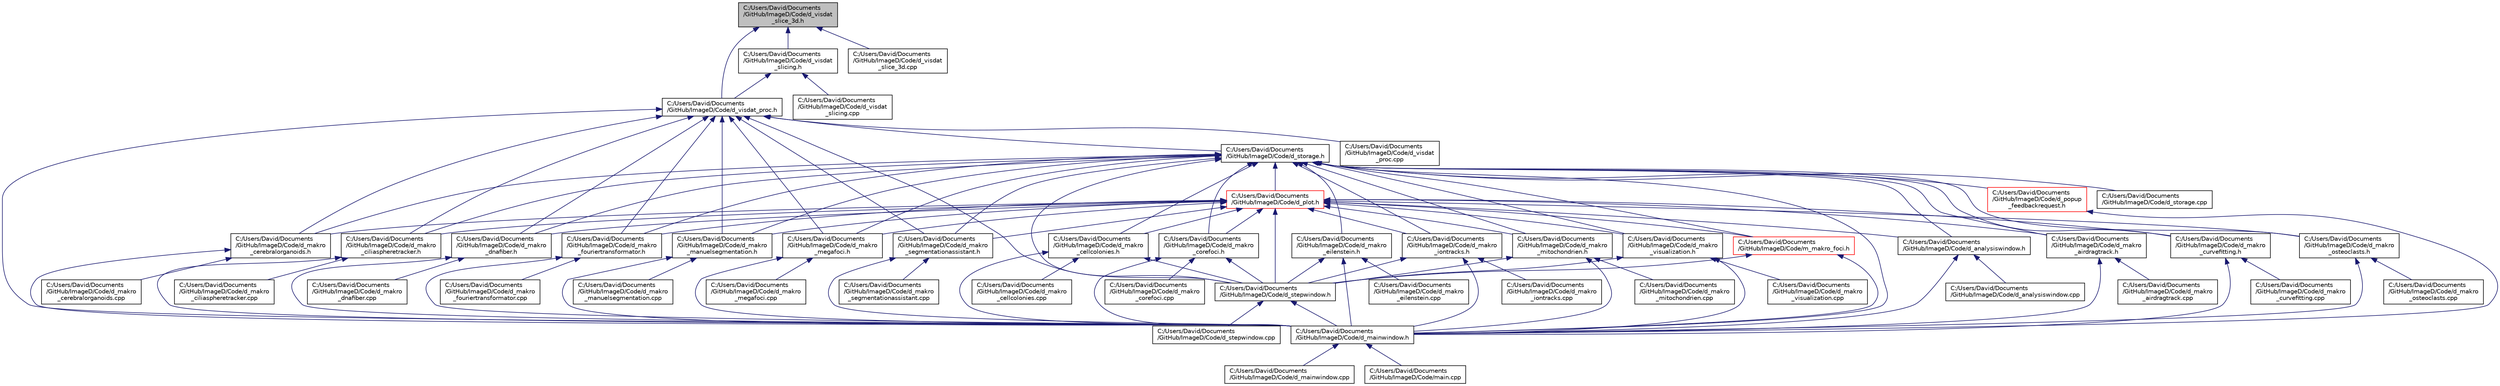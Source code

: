 digraph "C:/Users/David/Documents/GitHub/ImageD/Code/d_visdat_slice_3d.h"
{
 // LATEX_PDF_SIZE
  edge [fontname="Helvetica",fontsize="10",labelfontname="Helvetica",labelfontsize="10"];
  node [fontname="Helvetica",fontsize="10",shape=record];
  Node1 [label="C:/Users/David/Documents\l/GitHub/ImageD/Code/d_visdat\l_slice_3d.h",height=0.2,width=0.4,color="black", fillcolor="grey75", style="filled", fontcolor="black",tooltip=" "];
  Node1 -> Node2 [dir="back",color="midnightblue",fontsize="10",style="solid"];
  Node2 [label="C:/Users/David/Documents\l/GitHub/ImageD/Code/d_visdat_proc.h",height=0.2,width=0.4,color="black", fillcolor="white", style="filled",URL="$d__visdat__proc_8h.html",tooltip=" "];
  Node2 -> Node3 [dir="back",color="midnightblue",fontsize="10",style="solid"];
  Node3 [label="C:/Users/David/Documents\l/GitHub/ImageD/Code/d_mainwindow.h",height=0.2,width=0.4,color="black", fillcolor="white", style="filled",URL="$d__mainwindow_8h.html",tooltip=" "];
  Node3 -> Node4 [dir="back",color="midnightblue",fontsize="10",style="solid"];
  Node4 [label="C:/Users/David/Documents\l/GitHub/ImageD/Code/d_mainwindow.cpp",height=0.2,width=0.4,color="black", fillcolor="white", style="filled",URL="$d__mainwindow_8cpp.html",tooltip=" "];
  Node3 -> Node5 [dir="back",color="midnightblue",fontsize="10",style="solid"];
  Node5 [label="C:/Users/David/Documents\l/GitHub/ImageD/Code/main.cpp",height=0.2,width=0.4,color="black", fillcolor="white", style="filled",URL="$main_8cpp.html",tooltip=" "];
  Node2 -> Node6 [dir="back",color="midnightblue",fontsize="10",style="solid"];
  Node6 [label="C:/Users/David/Documents\l/GitHub/ImageD/Code/d_makro\l_cerebralorganoids.h",height=0.2,width=0.4,color="black", fillcolor="white", style="filled",URL="$d__makro__cerebralorganoids_8h.html",tooltip=" "];
  Node6 -> Node3 [dir="back",color="midnightblue",fontsize="10",style="solid"];
  Node6 -> Node7 [dir="back",color="midnightblue",fontsize="10",style="solid"];
  Node7 [label="C:/Users/David/Documents\l/GitHub/ImageD/Code/d_makro\l_cerebralorganoids.cpp",height=0.2,width=0.4,color="black", fillcolor="white", style="filled",URL="$d__makro__cerebralorganoids_8cpp.html",tooltip=" "];
  Node2 -> Node8 [dir="back",color="midnightblue",fontsize="10",style="solid"];
  Node8 [label="C:/Users/David/Documents\l/GitHub/ImageD/Code/d_makro\l_ciliaspheretracker.h",height=0.2,width=0.4,color="black", fillcolor="white", style="filled",URL="$d__makro__ciliaspheretracker_8h.html",tooltip=" "];
  Node8 -> Node3 [dir="back",color="midnightblue",fontsize="10",style="solid"];
  Node8 -> Node9 [dir="back",color="midnightblue",fontsize="10",style="solid"];
  Node9 [label="C:/Users/David/Documents\l/GitHub/ImageD/Code/d_makro\l_ciliaspheretracker.cpp",height=0.2,width=0.4,color="black", fillcolor="white", style="filled",URL="$d__makro__ciliaspheretracker_8cpp.html",tooltip=" "];
  Node2 -> Node10 [dir="back",color="midnightblue",fontsize="10",style="solid"];
  Node10 [label="C:/Users/David/Documents\l/GitHub/ImageD/Code/d_makro\l_dnafiber.h",height=0.2,width=0.4,color="black", fillcolor="white", style="filled",URL="$d__makro__dnafiber_8h.html",tooltip=" "];
  Node10 -> Node3 [dir="back",color="midnightblue",fontsize="10",style="solid"];
  Node10 -> Node11 [dir="back",color="midnightblue",fontsize="10",style="solid"];
  Node11 [label="C:/Users/David/Documents\l/GitHub/ImageD/Code/d_makro\l_dnafiber.cpp",height=0.2,width=0.4,color="black", fillcolor="white", style="filled",URL="$d__makro__dnafiber_8cpp.html",tooltip=" "];
  Node2 -> Node12 [dir="back",color="midnightblue",fontsize="10",style="solid"];
  Node12 [label="C:/Users/David/Documents\l/GitHub/ImageD/Code/d_makro\l_fouriertransformator.h",height=0.2,width=0.4,color="black", fillcolor="white", style="filled",URL="$d__makro__fouriertransformator_8h.html",tooltip=" "];
  Node12 -> Node3 [dir="back",color="midnightblue",fontsize="10",style="solid"];
  Node12 -> Node13 [dir="back",color="midnightblue",fontsize="10",style="solid"];
  Node13 [label="C:/Users/David/Documents\l/GitHub/ImageD/Code/d_makro\l_fouriertransformator.cpp",height=0.2,width=0.4,color="black", fillcolor="white", style="filled",URL="$d__makro__fouriertransformator_8cpp.html",tooltip=" "];
  Node2 -> Node14 [dir="back",color="midnightblue",fontsize="10",style="solid"];
  Node14 [label="C:/Users/David/Documents\l/GitHub/ImageD/Code/d_makro\l_manuelsegmentation.h",height=0.2,width=0.4,color="black", fillcolor="white", style="filled",URL="$d__makro__manuelsegmentation_8h.html",tooltip=" "];
  Node14 -> Node3 [dir="back",color="midnightblue",fontsize="10",style="solid"];
  Node14 -> Node15 [dir="back",color="midnightblue",fontsize="10",style="solid"];
  Node15 [label="C:/Users/David/Documents\l/GitHub/ImageD/Code/d_makro\l_manuelsegmentation.cpp",height=0.2,width=0.4,color="black", fillcolor="white", style="filled",URL="$d__makro__manuelsegmentation_8cpp.html",tooltip=" "];
  Node2 -> Node16 [dir="back",color="midnightblue",fontsize="10",style="solid"];
  Node16 [label="C:/Users/David/Documents\l/GitHub/ImageD/Code/d_makro\l_megafoci.h",height=0.2,width=0.4,color="black", fillcolor="white", style="filled",URL="$d__makro__megafoci_8h.html",tooltip=" "];
  Node16 -> Node3 [dir="back",color="midnightblue",fontsize="10",style="solid"];
  Node16 -> Node17 [dir="back",color="midnightblue",fontsize="10",style="solid"];
  Node17 [label="C:/Users/David/Documents\l/GitHub/ImageD/Code/d_makro\l_megafoci.cpp",height=0.2,width=0.4,color="black", fillcolor="white", style="filled",URL="$d__makro__megafoci_8cpp.html",tooltip=" "];
  Node2 -> Node18 [dir="back",color="midnightblue",fontsize="10",style="solid"];
  Node18 [label="C:/Users/David/Documents\l/GitHub/ImageD/Code/d_makro\l_segmentationassistant.h",height=0.2,width=0.4,color="black", fillcolor="white", style="filled",URL="$d__makro__segmentationassistant_8h.html",tooltip=" "];
  Node18 -> Node3 [dir="back",color="midnightblue",fontsize="10",style="solid"];
  Node18 -> Node19 [dir="back",color="midnightblue",fontsize="10",style="solid"];
  Node19 [label="C:/Users/David/Documents\l/GitHub/ImageD/Code/d_makro\l_segmentationassistant.cpp",height=0.2,width=0.4,color="black", fillcolor="white", style="filled",URL="$d__makro__segmentationassistant_8cpp.html",tooltip=" "];
  Node2 -> Node20 [dir="back",color="midnightblue",fontsize="10",style="solid"];
  Node20 [label="C:/Users/David/Documents\l/GitHub/ImageD/Code/d_stepwindow.h",height=0.2,width=0.4,color="black", fillcolor="white", style="filled",URL="$d__stepwindow_8h.html",tooltip=" "];
  Node20 -> Node3 [dir="back",color="midnightblue",fontsize="10",style="solid"];
  Node20 -> Node21 [dir="back",color="midnightblue",fontsize="10",style="solid"];
  Node21 [label="C:/Users/David/Documents\l/GitHub/ImageD/Code/d_stepwindow.cpp",height=0.2,width=0.4,color="black", fillcolor="white", style="filled",URL="$d__stepwindow_8cpp.html",tooltip=" "];
  Node2 -> Node22 [dir="back",color="midnightblue",fontsize="10",style="solid"];
  Node22 [label="C:/Users/David/Documents\l/GitHub/ImageD/Code/d_storage.h",height=0.2,width=0.4,color="black", fillcolor="white", style="filled",URL="$d__storage_8h.html",tooltip=" "];
  Node22 -> Node23 [dir="back",color="midnightblue",fontsize="10",style="solid"];
  Node23 [label="C:/Users/David/Documents\l/GitHub/ImageD/Code/d_analysiswindow.h",height=0.2,width=0.4,color="black", fillcolor="white", style="filled",URL="$d__analysiswindow_8h.html",tooltip=" "];
  Node23 -> Node24 [dir="back",color="midnightblue",fontsize="10",style="solid"];
  Node24 [label="C:/Users/David/Documents\l/GitHub/ImageD/Code/d_analysiswindow.cpp",height=0.2,width=0.4,color="black", fillcolor="white", style="filled",URL="$d__analysiswindow_8cpp.html",tooltip=" "];
  Node23 -> Node3 [dir="back",color="midnightblue",fontsize="10",style="solid"];
  Node22 -> Node3 [dir="back",color="midnightblue",fontsize="10",style="solid"];
  Node22 -> Node25 [dir="back",color="midnightblue",fontsize="10",style="solid"];
  Node25 [label="C:/Users/David/Documents\l/GitHub/ImageD/Code/d_makro\l_airdragtrack.h",height=0.2,width=0.4,color="black", fillcolor="white", style="filled",URL="$d__makro__airdragtrack_8h.html",tooltip=" "];
  Node25 -> Node3 [dir="back",color="midnightblue",fontsize="10",style="solid"];
  Node25 -> Node26 [dir="back",color="midnightblue",fontsize="10",style="solid"];
  Node26 [label="C:/Users/David/Documents\l/GitHub/ImageD/Code/d_makro\l_airdragtrack.cpp",height=0.2,width=0.4,color="black", fillcolor="white", style="filled",URL="$d__makro__airdragtrack_8cpp.html",tooltip=" "];
  Node22 -> Node27 [dir="back",color="midnightblue",fontsize="10",style="solid"];
  Node27 [label="C:/Users/David/Documents\l/GitHub/ImageD/Code/d_makro\l_cellcolonies.h",height=0.2,width=0.4,color="black", fillcolor="white", style="filled",URL="$d__makro__cellcolonies_8h.html",tooltip=" "];
  Node27 -> Node3 [dir="back",color="midnightblue",fontsize="10",style="solid"];
  Node27 -> Node28 [dir="back",color="midnightblue",fontsize="10",style="solid"];
  Node28 [label="C:/Users/David/Documents\l/GitHub/ImageD/Code/d_makro\l_cellcolonies.cpp",height=0.2,width=0.4,color="black", fillcolor="white", style="filled",URL="$d__makro__cellcolonies_8cpp.html",tooltip=" "];
  Node27 -> Node20 [dir="back",color="midnightblue",fontsize="10",style="solid"];
  Node22 -> Node6 [dir="back",color="midnightblue",fontsize="10",style="solid"];
  Node22 -> Node8 [dir="back",color="midnightblue",fontsize="10",style="solid"];
  Node22 -> Node29 [dir="back",color="midnightblue",fontsize="10",style="solid"];
  Node29 [label="C:/Users/David/Documents\l/GitHub/ImageD/Code/d_makro\l_corefoci.h",height=0.2,width=0.4,color="black", fillcolor="white", style="filled",URL="$d__makro__corefoci_8h.html",tooltip=" "];
  Node29 -> Node3 [dir="back",color="midnightblue",fontsize="10",style="solid"];
  Node29 -> Node30 [dir="back",color="midnightblue",fontsize="10",style="solid"];
  Node30 [label="C:/Users/David/Documents\l/GitHub/ImageD/Code/d_makro\l_corefoci.cpp",height=0.2,width=0.4,color="black", fillcolor="white", style="filled",URL="$d__makro__corefoci_8cpp.html",tooltip=" "];
  Node29 -> Node20 [dir="back",color="midnightblue",fontsize="10",style="solid"];
  Node22 -> Node31 [dir="back",color="midnightblue",fontsize="10",style="solid"];
  Node31 [label="C:/Users/David/Documents\l/GitHub/ImageD/Code/d_makro\l_curvefitting.h",height=0.2,width=0.4,color="black", fillcolor="white", style="filled",URL="$d__makro__curvefitting_8h.html",tooltip=" "];
  Node31 -> Node3 [dir="back",color="midnightblue",fontsize="10",style="solid"];
  Node31 -> Node32 [dir="back",color="midnightblue",fontsize="10",style="solid"];
  Node32 [label="C:/Users/David/Documents\l/GitHub/ImageD/Code/d_makro\l_curvefitting.cpp",height=0.2,width=0.4,color="black", fillcolor="white", style="filled",URL="$d__makro__curvefitting_8cpp.html",tooltip=" "];
  Node22 -> Node10 [dir="back",color="midnightblue",fontsize="10",style="solid"];
  Node22 -> Node33 [dir="back",color="midnightblue",fontsize="10",style="solid"];
  Node33 [label="C:/Users/David/Documents\l/GitHub/ImageD/Code/d_makro\l_eilenstein.h",height=0.2,width=0.4,color="black", fillcolor="white", style="filled",URL="$d__makro__eilenstein_8h.html",tooltip=" "];
  Node33 -> Node3 [dir="back",color="midnightblue",fontsize="10",style="solid"];
  Node33 -> Node34 [dir="back",color="midnightblue",fontsize="10",style="solid"];
  Node34 [label="C:/Users/David/Documents\l/GitHub/ImageD/Code/d_makro\l_eilenstein.cpp",height=0.2,width=0.4,color="black", fillcolor="white", style="filled",URL="$d__makro__eilenstein_8cpp.html",tooltip=" "];
  Node33 -> Node20 [dir="back",color="midnightblue",fontsize="10",style="solid"];
  Node22 -> Node12 [dir="back",color="midnightblue",fontsize="10",style="solid"];
  Node22 -> Node35 [dir="back",color="midnightblue",fontsize="10",style="solid"];
  Node35 [label="C:/Users/David/Documents\l/GitHub/ImageD/Code/d_makro\l_iontracks.h",height=0.2,width=0.4,color="black", fillcolor="white", style="filled",URL="$d__makro__iontracks_8h.html",tooltip=" "];
  Node35 -> Node3 [dir="back",color="midnightblue",fontsize="10",style="solid"];
  Node35 -> Node36 [dir="back",color="midnightblue",fontsize="10",style="solid"];
  Node36 [label="C:/Users/David/Documents\l/GitHub/ImageD/Code/d_makro\l_iontracks.cpp",height=0.2,width=0.4,color="black", fillcolor="white", style="filled",URL="$d__makro__iontracks_8cpp.html",tooltip=" "];
  Node35 -> Node20 [dir="back",color="midnightblue",fontsize="10",style="solid"];
  Node22 -> Node14 [dir="back",color="midnightblue",fontsize="10",style="solid"];
  Node22 -> Node16 [dir="back",color="midnightblue",fontsize="10",style="solid"];
  Node22 -> Node37 [dir="back",color="midnightblue",fontsize="10",style="solid"];
  Node37 [label="C:/Users/David/Documents\l/GitHub/ImageD/Code/d_makro\l_mitochondrien.h",height=0.2,width=0.4,color="black", fillcolor="white", style="filled",URL="$d__makro__mitochondrien_8h.html",tooltip=" "];
  Node37 -> Node3 [dir="back",color="midnightblue",fontsize="10",style="solid"];
  Node37 -> Node38 [dir="back",color="midnightblue",fontsize="10",style="solid"];
  Node38 [label="C:/Users/David/Documents\l/GitHub/ImageD/Code/d_makro\l_mitochondrien.cpp",height=0.2,width=0.4,color="black", fillcolor="white", style="filled",URL="$d__makro__mitochondrien_8cpp.html",tooltip=" "];
  Node37 -> Node20 [dir="back",color="midnightblue",fontsize="10",style="solid"];
  Node22 -> Node39 [dir="back",color="midnightblue",fontsize="10",style="solid"];
  Node39 [label="C:/Users/David/Documents\l/GitHub/ImageD/Code/d_makro\l_osteoclasts.h",height=0.2,width=0.4,color="black", fillcolor="white", style="filled",URL="$d__makro__osteoclasts_8h.html",tooltip=" "];
  Node39 -> Node3 [dir="back",color="midnightblue",fontsize="10",style="solid"];
  Node39 -> Node40 [dir="back",color="midnightblue",fontsize="10",style="solid"];
  Node40 [label="C:/Users/David/Documents\l/GitHub/ImageD/Code/d_makro\l_osteoclasts.cpp",height=0.2,width=0.4,color="black", fillcolor="white", style="filled",URL="$d__makro__osteoclasts_8cpp.html",tooltip=" "];
  Node22 -> Node18 [dir="back",color="midnightblue",fontsize="10",style="solid"];
  Node22 -> Node41 [dir="back",color="midnightblue",fontsize="10",style="solid"];
  Node41 [label="C:/Users/David/Documents\l/GitHub/ImageD/Code/d_makro\l_visualization.h",height=0.2,width=0.4,color="black", fillcolor="white", style="filled",URL="$d__makro__visualization_8h.html",tooltip=" "];
  Node41 -> Node3 [dir="back",color="midnightblue",fontsize="10",style="solid"];
  Node41 -> Node42 [dir="back",color="midnightblue",fontsize="10",style="solid"];
  Node42 [label="C:/Users/David/Documents\l/GitHub/ImageD/Code/d_makro\l_visualization.cpp",height=0.2,width=0.4,color="black", fillcolor="white", style="filled",URL="$d__makro__visualization_8cpp.html",tooltip=" "];
  Node41 -> Node20 [dir="back",color="midnightblue",fontsize="10",style="solid"];
  Node22 -> Node43 [dir="back",color="midnightblue",fontsize="10",style="solid"];
  Node43 [label="C:/Users/David/Documents\l/GitHub/ImageD/Code/d_plot.h",height=0.2,width=0.4,color="red", fillcolor="white", style="filled",URL="$d__plot_8h.html",tooltip=" "];
  Node43 -> Node23 [dir="back",color="midnightblue",fontsize="10",style="solid"];
  Node43 -> Node25 [dir="back",color="midnightblue",fontsize="10",style="solid"];
  Node43 -> Node27 [dir="back",color="midnightblue",fontsize="10",style="solid"];
  Node43 -> Node6 [dir="back",color="midnightblue",fontsize="10",style="solid"];
  Node43 -> Node8 [dir="back",color="midnightblue",fontsize="10",style="solid"];
  Node43 -> Node29 [dir="back",color="midnightblue",fontsize="10",style="solid"];
  Node43 -> Node31 [dir="back",color="midnightblue",fontsize="10",style="solid"];
  Node43 -> Node10 [dir="back",color="midnightblue",fontsize="10",style="solid"];
  Node43 -> Node12 [dir="back",color="midnightblue",fontsize="10",style="solid"];
  Node43 -> Node35 [dir="back",color="midnightblue",fontsize="10",style="solid"];
  Node43 -> Node14 [dir="back",color="midnightblue",fontsize="10",style="solid"];
  Node43 -> Node16 [dir="back",color="midnightblue",fontsize="10",style="solid"];
  Node43 -> Node37 [dir="back",color="midnightblue",fontsize="10",style="solid"];
  Node43 -> Node39 [dir="back",color="midnightblue",fontsize="10",style="solid"];
  Node43 -> Node18 [dir="back",color="midnightblue",fontsize="10",style="solid"];
  Node43 -> Node41 [dir="back",color="midnightblue",fontsize="10",style="solid"];
  Node43 -> Node20 [dir="back",color="midnightblue",fontsize="10",style="solid"];
  Node43 -> Node49 [dir="back",color="midnightblue",fontsize="10",style="solid"];
  Node49 [label="C:/Users/David/Documents\l/GitHub/ImageD/Code/m_makro_foci.h",height=0.2,width=0.4,color="red", fillcolor="white", style="filled",URL="$m__makro__foci_8h.html",tooltip=" "];
  Node49 -> Node3 [dir="back",color="midnightblue",fontsize="10",style="solid"];
  Node49 -> Node20 [dir="back",color="midnightblue",fontsize="10",style="solid"];
  Node22 -> Node53 [dir="back",color="midnightblue",fontsize="10",style="solid"];
  Node53 [label="C:/Users/David/Documents\l/GitHub/ImageD/Code/d_popup\l_feedbackrequest.h",height=0.2,width=0.4,color="red", fillcolor="white", style="filled",URL="$d__popup__feedbackrequest_8h.html",tooltip=" "];
  Node53 -> Node3 [dir="back",color="midnightblue",fontsize="10",style="solid"];
  Node22 -> Node20 [dir="back",color="midnightblue",fontsize="10",style="solid"];
  Node22 -> Node55 [dir="back",color="midnightblue",fontsize="10",style="solid"];
  Node55 [label="C:/Users/David/Documents\l/GitHub/ImageD/Code/d_storage.cpp",height=0.2,width=0.4,color="black", fillcolor="white", style="filled",URL="$d__storage_8cpp.html",tooltip=" "];
  Node22 -> Node49 [dir="back",color="midnightblue",fontsize="10",style="solid"];
  Node2 -> Node56 [dir="back",color="midnightblue",fontsize="10",style="solid"];
  Node56 [label="C:/Users/David/Documents\l/GitHub/ImageD/Code/d_visdat\l_proc.cpp",height=0.2,width=0.4,color="black", fillcolor="white", style="filled",URL="$d__visdat__proc_8cpp.html",tooltip=" "];
  Node1 -> Node57 [dir="back",color="midnightblue",fontsize="10",style="solid"];
  Node57 [label="C:/Users/David/Documents\l/GitHub/ImageD/Code/d_visdat\l_slice_3d.cpp",height=0.2,width=0.4,color="black", fillcolor="white", style="filled",URL="$d__visdat__slice__3d_8cpp.html",tooltip=" "];
  Node1 -> Node58 [dir="back",color="midnightblue",fontsize="10",style="solid"];
  Node58 [label="C:/Users/David/Documents\l/GitHub/ImageD/Code/d_visdat\l_slicing.h",height=0.2,width=0.4,color="black", fillcolor="white", style="filled",URL="$d__visdat__slicing_8h.html",tooltip=" "];
  Node58 -> Node2 [dir="back",color="midnightblue",fontsize="10",style="solid"];
  Node58 -> Node59 [dir="back",color="midnightblue",fontsize="10",style="solid"];
  Node59 [label="C:/Users/David/Documents\l/GitHub/ImageD/Code/d_visdat\l_slicing.cpp",height=0.2,width=0.4,color="black", fillcolor="white", style="filled",URL="$d__visdat__slicing_8cpp.html",tooltip=" "];
}
